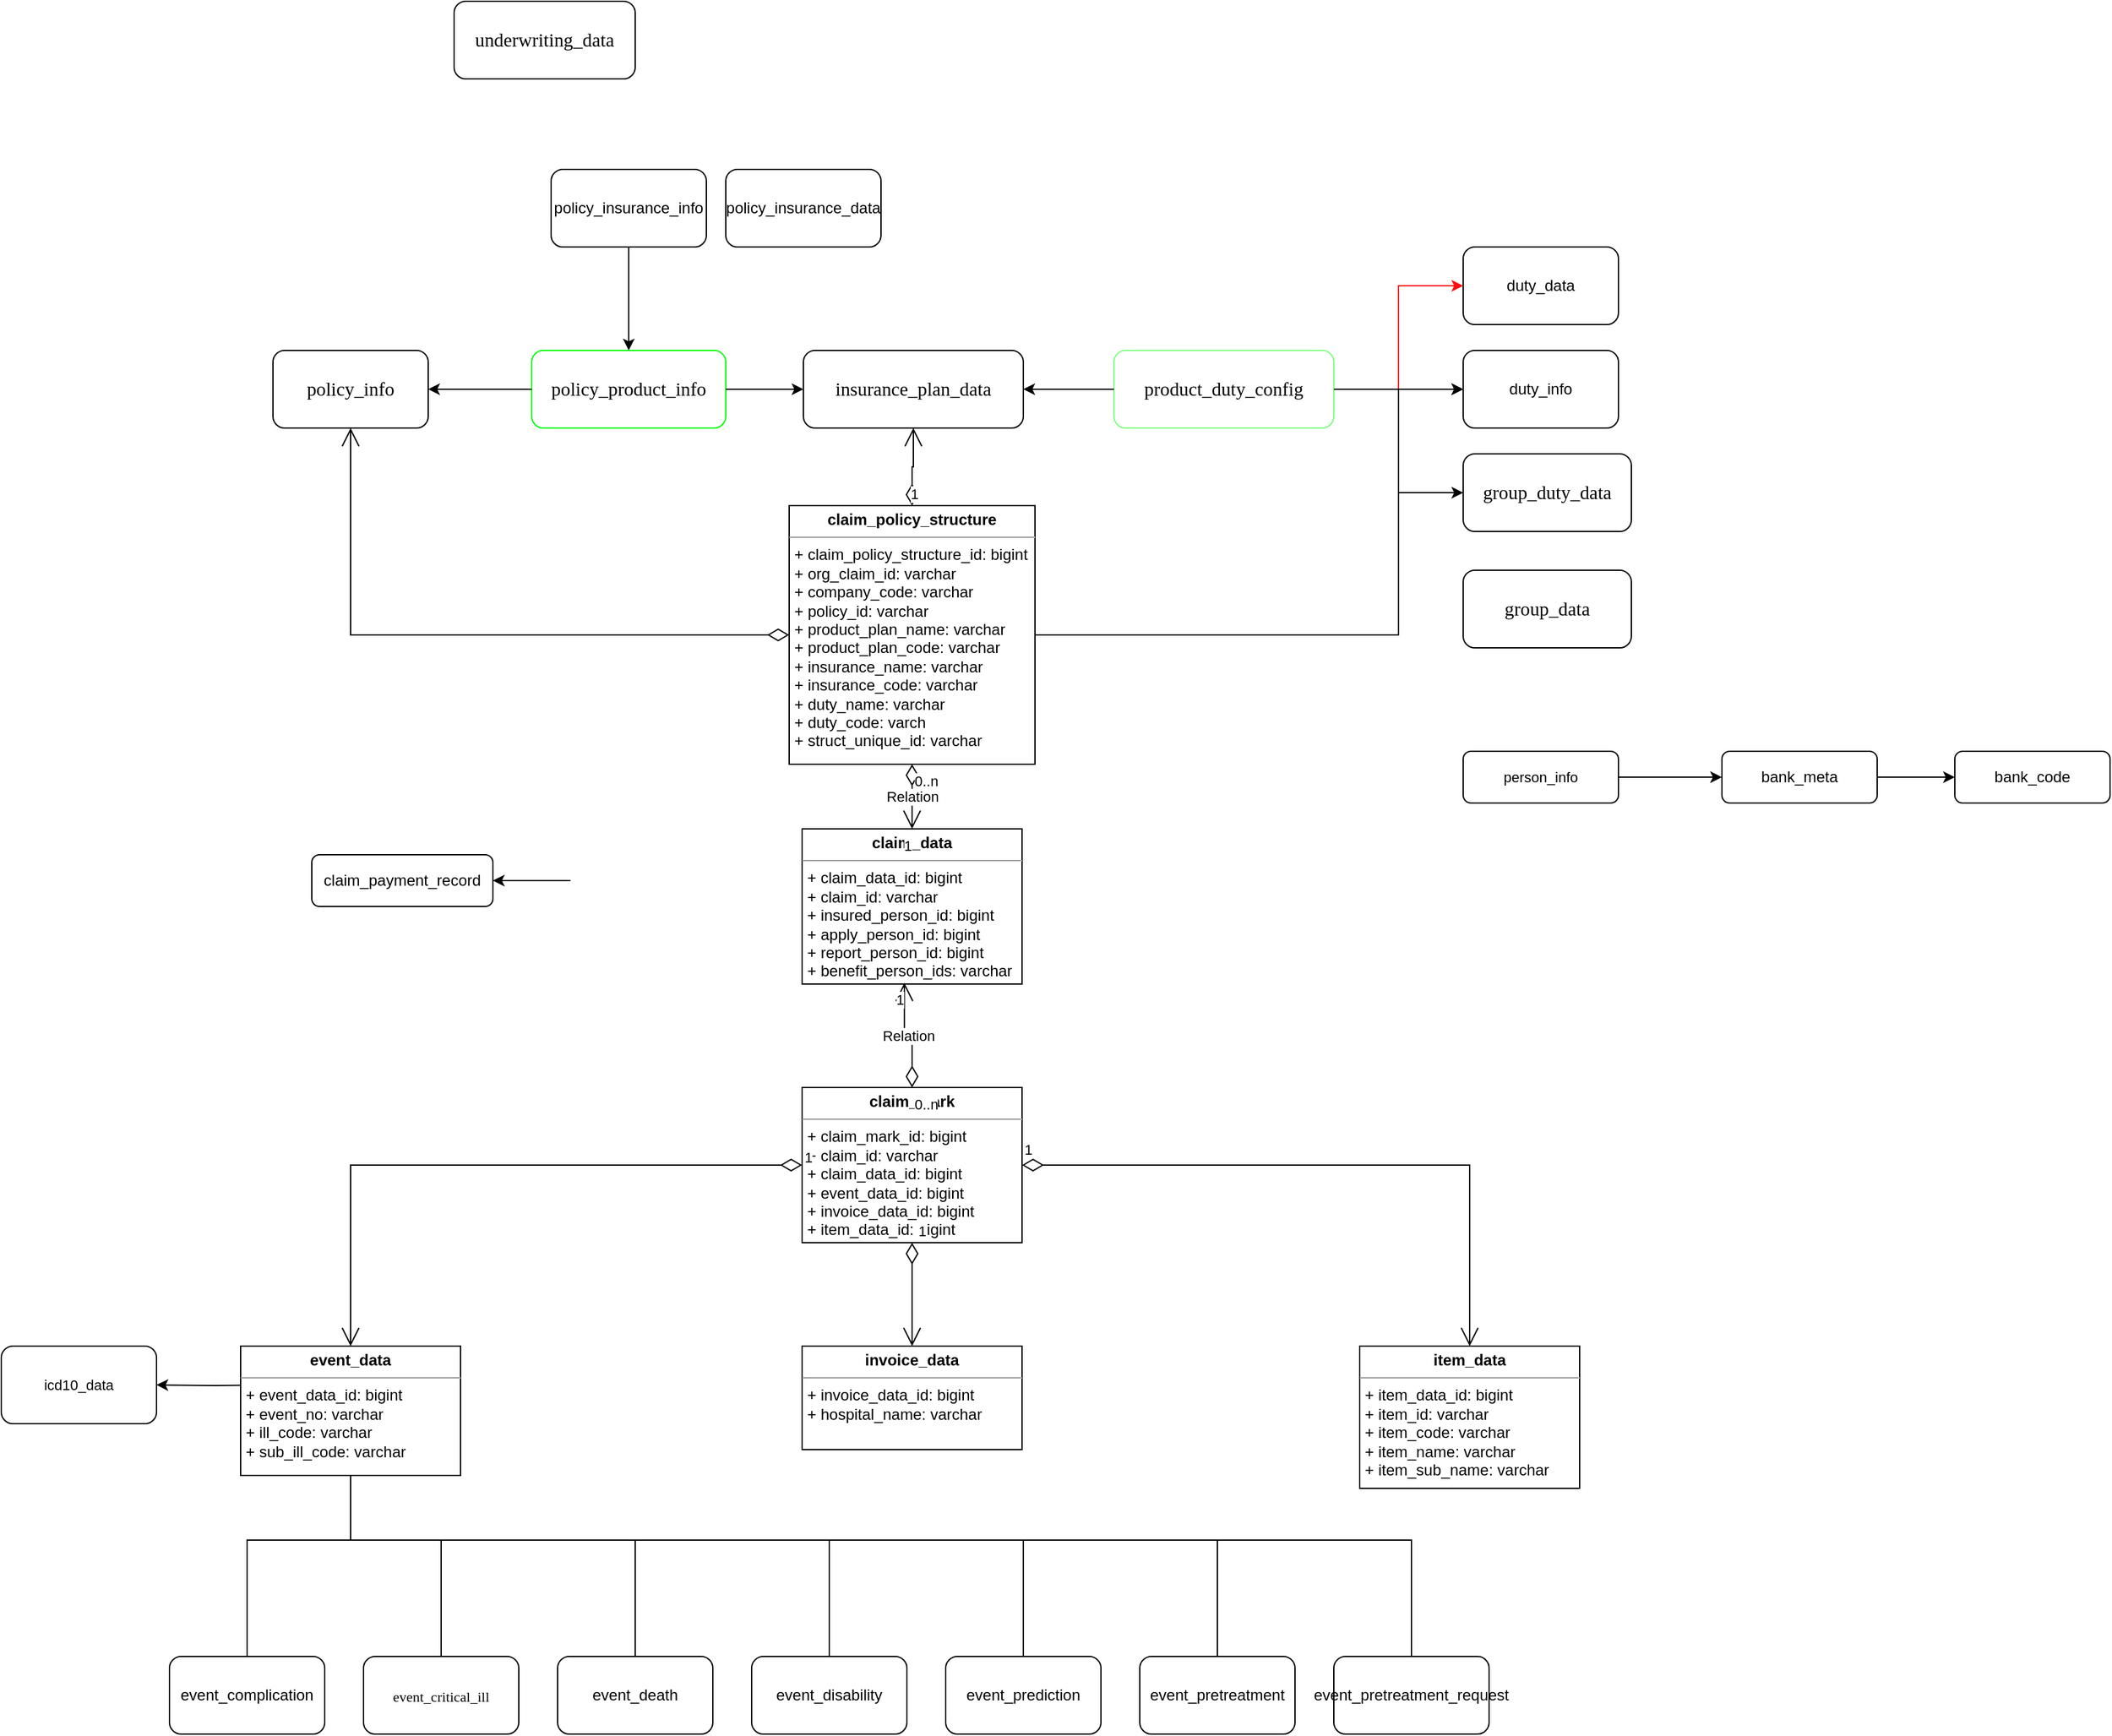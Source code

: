 <mxfile version="18.0.8" type="github">
  <diagram id="wF572Wm0Wm0B_0m2SiIz" name="Page-1">
    <mxGraphModel dx="1868" dy="1901" grid="1" gridSize="10" guides="1" tooltips="1" connect="1" arrows="1" fold="1" page="1" pageScale="1" pageWidth="850" pageHeight="1100" math="0" shadow="0">
      <root>
        <mxCell id="0" />
        <mxCell id="1" parent="0" />
        <mxCell id="cvu3p9xgEHNrfDI-l18D-1" value="bank_meta" style="rounded=1;whiteSpace=wrap;html=1;" parent="1" vertex="1">
          <mxGeometry x="630" y="180" width="120" height="40" as="geometry" />
        </mxCell>
        <mxCell id="cvu3p9xgEHNrfDI-l18D-2" value="bank_code" style="rounded=1;whiteSpace=wrap;html=1;" parent="1" vertex="1">
          <mxGeometry x="810" y="180" width="120" height="40" as="geometry" />
        </mxCell>
        <mxCell id="cvu3p9xgEHNrfDI-l18D-5" value="" style="endArrow=classic;html=1;rounded=0;entryX=0;entryY=0.5;entryDx=0;entryDy=0;exitX=1;exitY=0.5;exitDx=0;exitDy=0;" parent="1" source="cvu3p9xgEHNrfDI-l18D-1" target="cvu3p9xgEHNrfDI-l18D-2" edge="1">
          <mxGeometry width="50" height="50" relative="1" as="geometry">
            <mxPoint x="570" y="240" as="sourcePoint" />
            <mxPoint x="620" y="190" as="targetPoint" />
          </mxGeometry>
        </mxCell>
        <mxCell id="cvu3p9xgEHNrfDI-l18D-7" value="claim_payment_record" style="rounded=1;whiteSpace=wrap;html=1;" parent="1" vertex="1">
          <mxGeometry x="-460" y="260" width="140" height="40" as="geometry" />
        </mxCell>
        <mxCell id="cvu3p9xgEHNrfDI-l18D-8" value="" style="endArrow=classic;html=1;rounded=0;entryX=1;entryY=0.5;entryDx=0;entryDy=0;exitX=0;exitY=0.5;exitDx=0;exitDy=0;" parent="1" target="cvu3p9xgEHNrfDI-l18D-7" edge="1">
          <mxGeometry width="50" height="50" relative="1" as="geometry">
            <mxPoint x="-260" y="280" as="sourcePoint" />
            <mxPoint x="210" y="290" as="targetPoint" />
          </mxGeometry>
        </mxCell>
        <mxCell id="cvu3p9xgEHNrfDI-l18D-14" value="policy_insurance_info" style="rounded=1;whiteSpace=wrap;html=1;" parent="1" vertex="1">
          <mxGeometry x="-275" y="-270" width="120" height="60" as="geometry" />
        </mxCell>
        <mxCell id="cvu3p9xgEHNrfDI-l18D-15" value="duty_data" style="rounded=1;whiteSpace=wrap;html=1;" parent="1" vertex="1">
          <mxGeometry x="430" y="-210" width="120" height="60" as="geometry" />
        </mxCell>
        <mxCell id="cvu3p9xgEHNrfDI-l18D-16" value="duty_info" style="rounded=1;whiteSpace=wrap;html=1;" parent="1" vertex="1">
          <mxGeometry x="430" y="-130" width="120" height="60" as="geometry" />
        </mxCell>
        <mxCell id="cvu3p9xgEHNrfDI-l18D-19" value="&lt;table style=&quot;border-collapse: collapse; width: 141.75pt;&quot; height=&quot;19&quot; width=&quot;189&quot;&gt;&lt;colgroup&gt;&lt;col width=&quot;189&quot;&gt;&lt;/colgroup&gt;&lt;tbody&gt;&lt;tr height=&quot;19&quot;&gt;&lt;td style=&quot;font-size: 11pt; font-family: Calibri; vertical-align: bottom; height: 14.25pt; width: 141.75pt;&quot; width=&quot;189&quot; height=&quot;19&quot; class=&quot;et1&quot;&gt;product_duty_config&lt;/td&gt;&lt;/tr&gt;&lt;/tbody&gt;&lt;/table&gt;" style="rounded=1;whiteSpace=wrap;html=1;strokeColor=#7DFF81;" parent="1" vertex="1">
          <mxGeometry x="160" y="-130" width="170" height="60" as="geometry" />
        </mxCell>
        <mxCell id="cvu3p9xgEHNrfDI-l18D-20" value="" style="edgeStyle=elbowEdgeStyle;elbow=horizontal;endArrow=classic;html=1;rounded=0;entryX=0;entryY=0.5;entryDx=0;entryDy=0;exitX=1;exitY=0.5;exitDx=0;exitDy=0;strokeColor=#FF0D0D;" parent="1" source="cvu3p9xgEHNrfDI-l18D-19" target="cvu3p9xgEHNrfDI-l18D-15" edge="1">
          <mxGeometry width="50" height="50" relative="1" as="geometry">
            <mxPoint x="100" y="100" as="sourcePoint" />
            <mxPoint x="150" y="50" as="targetPoint" />
          </mxGeometry>
        </mxCell>
        <mxCell id="cvu3p9xgEHNrfDI-l18D-21" value="" style="edgeStyle=elbowEdgeStyle;elbow=horizontal;endArrow=classic;html=1;rounded=0;entryX=0;entryY=0.5;entryDx=0;entryDy=0;exitX=1;exitY=0.5;exitDx=0;exitDy=0;" parent="1" source="cvu3p9xgEHNrfDI-l18D-19" target="cvu3p9xgEHNrfDI-l18D-16" edge="1">
          <mxGeometry width="50" height="50" relative="1" as="geometry">
            <mxPoint x="340" y="-120" as="sourcePoint" />
            <mxPoint x="440" y="-170" as="targetPoint" />
          </mxGeometry>
        </mxCell>
        <mxCell id="cvu3p9xgEHNrfDI-l18D-22" value="&lt;table style=&quot;border-collapse: collapse; width: 141.75pt;&quot; height=&quot;19&quot; width=&quot;189&quot;&gt;&lt;colgroup&gt;&lt;col width=&quot;189&quot;&gt;&lt;/colgroup&gt;&lt;tbody&gt;&lt;tr height=&quot;19&quot;&gt;&lt;td style=&quot;font-size: 11pt; font-family: Calibri; vertical-align: bottom; height: 14.25pt; width: 141.75pt;&quot; width=&quot;189&quot; height=&quot;19&quot; class=&quot;et1&quot;&gt;group_duty_data&lt;/td&gt;&lt;/tr&gt;&lt;/tbody&gt;&lt;/table&gt;" style="rounded=1;whiteSpace=wrap;html=1;" parent="1" vertex="1">
          <mxGeometry x="430" y="-50" width="130" height="60" as="geometry" />
        </mxCell>
        <mxCell id="cvu3p9xgEHNrfDI-l18D-23" value="" style="edgeStyle=elbowEdgeStyle;elbow=horizontal;endArrow=classic;html=1;rounded=0;exitX=1;exitY=0.5;exitDx=0;exitDy=0;" parent="1" source="cvu3p9xgEHNrfDI-l18D-19" target="cvu3p9xgEHNrfDI-l18D-22" edge="1">
          <mxGeometry width="50" height="50" relative="1" as="geometry">
            <mxPoint x="340" y="-120" as="sourcePoint" />
            <mxPoint x="440" y="-90" as="targetPoint" />
          </mxGeometry>
        </mxCell>
        <mxCell id="cvu3p9xgEHNrfDI-l18D-25" value="&lt;table style=&quot;border-collapse: collapse; width: 141.75pt;&quot; height=&quot;19&quot; width=&quot;189&quot;&gt;&lt;colgroup&gt;&lt;col width=&quot;189&quot;&gt;&lt;/colgroup&gt;&lt;tbody&gt;&lt;tr height=&quot;19&quot;&gt;&lt;td style=&quot;font-size: 11pt; font-family: Calibri; vertical-align: bottom; height: 14.25pt; width: 141.75pt;&quot; width=&quot;189&quot; height=&quot;19&quot; class=&quot;et1&quot;&gt;insurance_plan_data&lt;/td&gt;&lt;/tr&gt;&lt;/tbody&gt;&lt;/table&gt;" style="rounded=1;whiteSpace=wrap;html=1;" parent="1" vertex="1">
          <mxGeometry x="-80" y="-130" width="170" height="60" as="geometry" />
        </mxCell>
        <mxCell id="cvu3p9xgEHNrfDI-l18D-26" value="" style="endArrow=classic;html=1;rounded=0;exitX=0;exitY=0.5;exitDx=0;exitDy=0;entryX=1;entryY=0.5;entryDx=0;entryDy=0;" parent="1" source="cvu3p9xgEHNrfDI-l18D-19" target="cvu3p9xgEHNrfDI-l18D-25" edge="1">
          <mxGeometry width="50" height="50" relative="1" as="geometry">
            <mxPoint x="100" y="90" as="sourcePoint" />
            <mxPoint x="100" y="-10" as="targetPoint" />
          </mxGeometry>
        </mxCell>
        <mxCell id="cvu3p9xgEHNrfDI-l18D-27" value="&lt;table style=&quot;border-collapse: collapse; width: 141.75pt;&quot; height=&quot;19&quot; width=&quot;189&quot;&gt;&lt;colgroup&gt;&lt;col width=&quot;189&quot;&gt;&lt;/colgroup&gt;&lt;tbody&gt;&lt;tr height=&quot;19&quot;&gt;&lt;td style=&quot;font-size: 11pt; font-family: Calibri; vertical-align: bottom; height: 14.25pt; width: 141.75pt;&quot; width=&quot;189&quot; height=&quot;19&quot; class=&quot;et1&quot;&gt;underwriting_data&lt;/td&gt;&lt;/tr&gt;&lt;/tbody&gt;&lt;/table&gt;" style="rounded=1;whiteSpace=wrap;html=1;" parent="1" vertex="1">
          <mxGeometry x="-350" y="-400" width="140" height="60" as="geometry" />
        </mxCell>
        <mxCell id="cvu3p9xgEHNrfDI-l18D-28" value="&lt;table style=&quot;border-collapse: collapse; width: 141.75pt;&quot; height=&quot;19&quot; width=&quot;189&quot;&gt;&lt;colgroup&gt;&lt;col width=&quot;189&quot;&gt;&lt;/colgroup&gt;&lt;tbody&gt;&lt;tr height=&quot;19&quot;&gt;&lt;td style=&quot;font-size: 11pt; font-family: Calibri; vertical-align: bottom; height: 14.25pt; width: 141.75pt;&quot; width=&quot;189&quot; height=&quot;19&quot; class=&quot;et1&quot;&gt;policy_product_info&lt;/td&gt;&lt;/tr&gt;&lt;/tbody&gt;&lt;/table&gt;" style="rounded=1;whiteSpace=wrap;html=1;strokeColor=#00FF00;" parent="1" vertex="1">
          <mxGeometry x="-290" y="-130" width="150" height="60" as="geometry" />
        </mxCell>
        <mxCell id="cvu3p9xgEHNrfDI-l18D-29" value="" style="endArrow=classic;html=1;rounded=0;exitX=1;exitY=0.5;exitDx=0;exitDy=0;" parent="1" source="cvu3p9xgEHNrfDI-l18D-28" target="cvu3p9xgEHNrfDI-l18D-25" edge="1">
          <mxGeometry width="50" height="50" relative="1" as="geometry">
            <mxPoint x="-150" y="-70" as="sourcePoint" />
            <mxPoint x="150" y="30" as="targetPoint" />
          </mxGeometry>
        </mxCell>
        <mxCell id="cvu3p9xgEHNrfDI-l18D-31" value="&lt;table style=&quot;border-collapse: collapse; width: 141.75pt;&quot; height=&quot;19&quot; width=&quot;189&quot;&gt;&lt;colgroup&gt;&lt;col width=&quot;189&quot;&gt;&lt;/colgroup&gt;&lt;tbody&gt;&lt;tr height=&quot;19&quot;&gt;&lt;td style=&quot;font-size: 11pt; font-family: Calibri; vertical-align: bottom; height: 14.25pt; width: 141.75pt;&quot; width=&quot;189&quot; height=&quot;19&quot; class=&quot;et1&quot;&gt;policy_info&lt;/td&gt;&lt;/tr&gt;&lt;/tbody&gt;&lt;/table&gt;" style="rounded=1;whiteSpace=wrap;html=1;strokeColor=#000000;" parent="1" vertex="1">
          <mxGeometry x="-490" y="-130" width="120" height="60" as="geometry" />
        </mxCell>
        <mxCell id="cvu3p9xgEHNrfDI-l18D-32" value="" style="endArrow=classic;html=1;rounded=0;exitX=0;exitY=0.5;exitDx=0;exitDy=0;" parent="1" source="cvu3p9xgEHNrfDI-l18D-28" target="cvu3p9xgEHNrfDI-l18D-31" edge="1">
          <mxGeometry width="50" height="50" relative="1" as="geometry">
            <mxPoint x="-130" y="-90" as="sourcePoint" />
            <mxPoint x="-70" y="-90" as="targetPoint" />
          </mxGeometry>
        </mxCell>
        <mxCell id="cvu3p9xgEHNrfDI-l18D-34" value="" style="edgeStyle=elbowEdgeStyle;elbow=horizontal;endArrow=classic;html=1;rounded=0;exitX=1;exitY=0.5;exitDx=0;exitDy=0;entryX=0;entryY=0.5;entryDx=0;entryDy=0;" parent="1" source="ajCOfBEJE4QMOuxgTfMa-7" target="cvu3p9xgEHNrfDI-l18D-16" edge="1">
          <mxGeometry width="50" height="50" relative="1" as="geometry">
            <mxPoint x="90" y="47.5" as="sourcePoint" />
            <mxPoint x="330" y="20" as="targetPoint" />
            <Array as="points">
              <mxPoint x="380" y="80" />
            </Array>
          </mxGeometry>
        </mxCell>
        <mxCell id="cvu3p9xgEHNrfDI-l18D-35" value="" style="endArrow=classic;html=1;rounded=0;exitX=0.5;exitY=1;exitDx=0;exitDy=0;entryX=0.5;entryY=0;entryDx=0;entryDy=0;" parent="1" source="cvu3p9xgEHNrfDI-l18D-14" target="cvu3p9xgEHNrfDI-l18D-28" edge="1">
          <mxGeometry width="50" height="50" relative="1" as="geometry">
            <mxPoint x="-20" y="30" as="sourcePoint" />
            <mxPoint x="30" y="-20" as="targetPoint" />
          </mxGeometry>
        </mxCell>
        <mxCell id="cvu3p9xgEHNrfDI-l18D-36" value="policy_insurance_data" style="rounded=1;whiteSpace=wrap;html=1;" parent="1" vertex="1">
          <mxGeometry x="-140" y="-270" width="120" height="60" as="geometry" />
        </mxCell>
        <mxCell id="cvu3p9xgEHNrfDI-l18D-65" style="edgeStyle=orthogonalEdgeStyle;rounded=0;orthogonalLoop=1;jettySize=auto;html=1;exitX=0;exitY=0.5;exitDx=0;exitDy=0;entryX=1;entryY=0.5;entryDx=0;entryDy=0;fontSize=11;strokeColor=#000000;" parent="1" target="cvu3p9xgEHNrfDI-l18D-64" edge="1">
          <mxGeometry relative="1" as="geometry">
            <mxPoint x="-490" y="670" as="sourcePoint" />
          </mxGeometry>
        </mxCell>
        <mxCell id="cvu3p9xgEHNrfDI-l18D-44" value="&lt;table style=&quot;border-collapse: collapse; width: 141.75pt;&quot; height=&quot;19&quot; width=&quot;189&quot;&gt;&lt;colgroup&gt;&lt;col width=&quot;189&quot;&gt;&lt;/colgroup&gt;&lt;tbody&gt;&lt;tr height=&quot;19&quot;&gt;&lt;td style=&quot;font-size: 11pt; font-family: Calibri; vertical-align: bottom; height: 14.25pt; width: 141.75pt;&quot; width=&quot;189&quot; height=&quot;19&quot; class=&quot;et1&quot;&gt;group_data&lt;/td&gt;&lt;/tr&gt;&lt;/tbody&gt;&lt;/table&gt;" style="rounded=1;whiteSpace=wrap;html=1;" parent="1" vertex="1">
          <mxGeometry x="430" y="40" width="130" height="60" as="geometry" />
        </mxCell>
        <mxCell id="cvu3p9xgEHNrfDI-l18D-48" value="event_complication" style="rounded=1;whiteSpace=wrap;html=1;strokeColor=#000000;" parent="1" vertex="1">
          <mxGeometry x="-570" y="880" width="120" height="60" as="geometry" />
        </mxCell>
        <mxCell id="cvu3p9xgEHNrfDI-l18D-49" value="" style="edgeStyle=elbowEdgeStyle;elbow=vertical;endArrow=classic;html=1;rounded=0;strokeColor=#000000;exitX=0.5;exitY=0;exitDx=0;exitDy=0;entryX=0.5;entryY=1;entryDx=0;entryDy=0;" parent="1" source="cvu3p9xgEHNrfDI-l18D-48" edge="1">
          <mxGeometry width="50" height="50" relative="1" as="geometry">
            <mxPoint x="-220" y="840" as="sourcePoint" />
            <mxPoint x="-430" y="700" as="targetPoint" />
          </mxGeometry>
        </mxCell>
        <mxCell id="cvu3p9xgEHNrfDI-l18D-50" value="&lt;table style=&quot;border-collapse: collapse; width: 141.75pt;&quot; height=&quot;19&quot; width=&quot;189&quot;&gt;&lt;colgroup&gt;&lt;col width=&quot;189&quot;&gt;&lt;/colgroup&gt;&lt;tbody&gt;&lt;tr height=&quot;19&quot;&gt;&lt;td style=&quot;font-size: 11pt; font-family: Calibri; vertical-align: bottom; height: 14.25pt; width: 141.75pt;&quot; width=&quot;189&quot; height=&quot;19&quot; class=&quot;et1&quot;&gt;&lt;font style=&quot;font-size: 11px;&quot;&gt;event_critical_ill&lt;/font&gt;&lt;/td&gt;&lt;/tr&gt;&lt;/tbody&gt;&lt;/table&gt;" style="rounded=1;whiteSpace=wrap;html=1;strokeColor=#000000;" parent="1" vertex="1">
          <mxGeometry x="-420" y="880" width="120" height="60" as="geometry" />
        </mxCell>
        <mxCell id="cvu3p9xgEHNrfDI-l18D-51" value="" style="edgeStyle=elbowEdgeStyle;elbow=vertical;endArrow=classic;html=1;rounded=0;strokeColor=#000000;exitX=0.5;exitY=0;exitDx=0;exitDy=0;entryX=0.5;entryY=1;entryDx=0;entryDy=0;" parent="1" source="cvu3p9xgEHNrfDI-l18D-50" edge="1">
          <mxGeometry width="50" height="50" relative="1" as="geometry">
            <mxPoint x="-220" y="830" as="sourcePoint" />
            <mxPoint x="-430" y="700" as="targetPoint" />
          </mxGeometry>
        </mxCell>
        <mxCell id="cvu3p9xgEHNrfDI-l18D-52" value="event_death" style="rounded=1;whiteSpace=wrap;html=1;strokeColor=#000000;" parent="1" vertex="1">
          <mxGeometry x="-270" y="880" width="120" height="60" as="geometry" />
        </mxCell>
        <mxCell id="cvu3p9xgEHNrfDI-l18D-53" value="event_disability" style="rounded=1;whiteSpace=wrap;html=1;strokeColor=#000000;" parent="1" vertex="1">
          <mxGeometry x="-120" y="880" width="120" height="60" as="geometry" />
        </mxCell>
        <mxCell id="cvu3p9xgEHNrfDI-l18D-54" value="event_prediction" style="rounded=1;whiteSpace=wrap;html=1;strokeColor=#000000;" parent="1" vertex="1">
          <mxGeometry x="30" y="880" width="120" height="60" as="geometry" />
        </mxCell>
        <mxCell id="cvu3p9xgEHNrfDI-l18D-55" value="" style="edgeStyle=elbowEdgeStyle;elbow=vertical;endArrow=classic;html=1;rounded=0;strokeColor=#000000;exitX=0.5;exitY=0;exitDx=0;exitDy=0;entryX=0.5;entryY=1;entryDx=0;entryDy=0;" parent="1" source="cvu3p9xgEHNrfDI-l18D-52" edge="1">
          <mxGeometry width="50" height="50" relative="1" as="geometry">
            <mxPoint x="-440" y="840" as="sourcePoint" />
            <mxPoint x="-430" y="700" as="targetPoint" />
          </mxGeometry>
        </mxCell>
        <mxCell id="cvu3p9xgEHNrfDI-l18D-56" value="" style="edgeStyle=elbowEdgeStyle;elbow=vertical;endArrow=classic;html=1;rounded=0;strokeColor=#000000;exitX=0.5;exitY=0;exitDx=0;exitDy=0;entryX=0.5;entryY=1;entryDx=0;entryDy=0;" parent="1" source="cvu3p9xgEHNrfDI-l18D-53" edge="1">
          <mxGeometry width="50" height="50" relative="1" as="geometry">
            <mxPoint x="-490" y="780" as="sourcePoint" />
            <mxPoint x="-430" y="700" as="targetPoint" />
          </mxGeometry>
        </mxCell>
        <mxCell id="cvu3p9xgEHNrfDI-l18D-57" value="" style="edgeStyle=elbowEdgeStyle;elbow=vertical;endArrow=classic;html=1;rounded=0;strokeColor=#000000;exitX=0.5;exitY=0;exitDx=0;exitDy=0;" parent="1" source="cvu3p9xgEHNrfDI-l18D-54" edge="1">
          <mxGeometry width="50" height="50" relative="1" as="geometry">
            <mxPoint x="-480" y="790" as="sourcePoint" />
            <mxPoint x="-430" y="700" as="targetPoint" />
          </mxGeometry>
        </mxCell>
        <mxCell id="cvu3p9xgEHNrfDI-l18D-58" value="event_pretreatment_request" style="rounded=1;whiteSpace=wrap;html=1;strokeColor=#000000;" parent="1" vertex="1">
          <mxGeometry x="330" y="880" width="120" height="60" as="geometry" />
        </mxCell>
        <mxCell id="cvu3p9xgEHNrfDI-l18D-59" value="event_pretreatment" style="rounded=1;whiteSpace=wrap;html=1;strokeColor=#000000;" parent="1" vertex="1">
          <mxGeometry x="180" y="880" width="120" height="60" as="geometry" />
        </mxCell>
        <mxCell id="cvu3p9xgEHNrfDI-l18D-60" value="" style="edgeStyle=elbowEdgeStyle;elbow=vertical;endArrow=classic;html=1;rounded=0;strokeColor=#000000;entryX=0.5;entryY=1;entryDx=0;entryDy=0;" parent="1" source="cvu3p9xgEHNrfDI-l18D-59" edge="1">
          <mxGeometry width="50" height="50" relative="1" as="geometry">
            <mxPoint x="-190" y="780" as="sourcePoint" />
            <mxPoint x="-430" y="700" as="targetPoint" />
          </mxGeometry>
        </mxCell>
        <mxCell id="cvu3p9xgEHNrfDI-l18D-61" value="" style="edgeStyle=elbowEdgeStyle;elbow=vertical;endArrow=classic;html=1;rounded=0;strokeColor=#000000;exitX=0.5;exitY=0;exitDx=0;exitDy=0;entryX=0.5;entryY=1;entryDx=0;entryDy=0;" parent="1" source="cvu3p9xgEHNrfDI-l18D-58" edge="1">
          <mxGeometry width="50" height="50" relative="1" as="geometry">
            <mxPoint x="-180" y="790" as="sourcePoint" />
            <mxPoint x="-430" y="700" as="targetPoint" />
          </mxGeometry>
        </mxCell>
        <mxCell id="cvu3p9xgEHNrfDI-l18D-62" value="person_info" style="rounded=1;whiteSpace=wrap;html=1;fontSize=11;strokeColor=#000000;" parent="1" vertex="1">
          <mxGeometry x="430" y="180" width="120" height="40" as="geometry" />
        </mxCell>
        <mxCell id="cvu3p9xgEHNrfDI-l18D-63" value="" style="endArrow=classic;html=1;rounded=0;fontSize=11;strokeColor=#000000;entryX=0;entryY=0.5;entryDx=0;entryDy=0;exitX=1;exitY=0.5;exitDx=0;exitDy=0;" parent="1" source="cvu3p9xgEHNrfDI-l18D-62" target="cvu3p9xgEHNrfDI-l18D-1" edge="1">
          <mxGeometry width="50" height="50" relative="1" as="geometry">
            <mxPoint x="360" y="230" as="sourcePoint" />
            <mxPoint x="410" y="180" as="targetPoint" />
          </mxGeometry>
        </mxCell>
        <mxCell id="cvu3p9xgEHNrfDI-l18D-64" value="icd10_data" style="rounded=1;whiteSpace=wrap;html=1;fontSize=11;strokeColor=#000000;" parent="1" vertex="1">
          <mxGeometry x="-700" y="640" width="120" height="60" as="geometry" />
        </mxCell>
        <mxCell id="ajCOfBEJE4QMOuxgTfMa-1" value="&lt;p style=&quot;margin:0px;margin-top:4px;text-align:center;&quot;&gt;&lt;b&gt;claim_data&lt;/b&gt;&lt;/p&gt;&lt;hr size=&quot;1&quot;&gt;&lt;p style=&quot;margin:0px;margin-left:4px;&quot;&gt;+ claim_data_id: bigint&lt;/p&gt;&lt;p style=&quot;margin:0px;margin-left:4px;&quot;&gt;+ claim_id: varchar&lt;/p&gt;&lt;p style=&quot;margin:0px;margin-left:4px;&quot;&gt;+ insured_person_id: bigint&lt;/p&gt;&lt;p style=&quot;margin:0px;margin-left:4px;&quot;&gt;+ apply_person_id: bigint&lt;/p&gt;&lt;p style=&quot;margin:0px;margin-left:4px;&quot;&gt;+ report_person_id: bigint&lt;/p&gt;&lt;p style=&quot;margin:0px;margin-left:4px;&quot;&gt;+ benefit_person_ids: varchar&lt;/p&gt;" style="verticalAlign=top;align=left;overflow=fill;fontSize=12;fontFamily=Helvetica;html=1;" vertex="1" parent="1">
          <mxGeometry x="-81" y="240" width="170" height="120" as="geometry" />
        </mxCell>
        <mxCell id="ajCOfBEJE4QMOuxgTfMa-2" value="Relation" style="endArrow=open;html=1;endSize=12;startArrow=diamondThin;startSize=14;startFill=0;edgeStyle=orthogonalEdgeStyle;rounded=0;exitX=0.5;exitY=1;exitDx=0;exitDy=0;" edge="1" parent="1" source="ajCOfBEJE4QMOuxgTfMa-7" target="ajCOfBEJE4QMOuxgTfMa-1">
          <mxGeometry relative="1" as="geometry">
            <mxPoint x="5" y="130" as="sourcePoint" />
            <mxPoint x="40" y="110" as="targetPoint" />
          </mxGeometry>
        </mxCell>
        <mxCell id="ajCOfBEJE4QMOuxgTfMa-3" value="0..n" style="edgeLabel;resizable=0;html=1;align=left;verticalAlign=top;" connectable="0" vertex="1" parent="ajCOfBEJE4QMOuxgTfMa-2">
          <mxGeometry x="-1" relative="1" as="geometry" />
        </mxCell>
        <mxCell id="ajCOfBEJE4QMOuxgTfMa-4" value="1" style="edgeLabel;resizable=0;html=1;align=right;verticalAlign=top;" connectable="0" vertex="1" parent="ajCOfBEJE4QMOuxgTfMa-2">
          <mxGeometry x="1" relative="1" as="geometry" />
        </mxCell>
        <mxCell id="ajCOfBEJE4QMOuxgTfMa-5" value="1" style="endArrow=open;html=1;endSize=12;startArrow=diamondThin;startSize=14;startFill=0;edgeStyle=orthogonalEdgeStyle;align=left;verticalAlign=bottom;rounded=0;exitX=0.5;exitY=0;exitDx=0;exitDy=0;entryX=0.5;entryY=1;entryDx=0;entryDy=0;" edge="1" parent="1" source="ajCOfBEJE4QMOuxgTfMa-7" target="cvu3p9xgEHNrfDI-l18D-25">
          <mxGeometry x="-1" y="3" relative="1" as="geometry">
            <mxPoint x="5" y="20" as="sourcePoint" />
            <mxPoint x="150" y="-1" as="targetPoint" />
          </mxGeometry>
        </mxCell>
        <mxCell id="ajCOfBEJE4QMOuxgTfMa-6" value="1" style="endArrow=open;html=1;endSize=12;startArrow=diamondThin;startSize=14;startFill=0;edgeStyle=orthogonalEdgeStyle;align=left;verticalAlign=bottom;rounded=0;exitX=0;exitY=0.5;exitDx=0;exitDy=0;entryX=0.5;entryY=1;entryDx=0;entryDy=0;" edge="1" parent="1" source="ajCOfBEJE4QMOuxgTfMa-7" target="cvu3p9xgEHNrfDI-l18D-31">
          <mxGeometry x="-1" y="3" relative="1" as="geometry">
            <mxPoint x="-80" y="75" as="sourcePoint" />
            <mxPoint x="15" y="-60" as="targetPoint" />
          </mxGeometry>
        </mxCell>
        <mxCell id="ajCOfBEJE4QMOuxgTfMa-7" value="&lt;p style=&quot;margin:0px;margin-top:4px;text-align:center;&quot;&gt;&lt;b&gt;claim_policy_structure&lt;/b&gt;&lt;/p&gt;&lt;hr size=&quot;1&quot;&gt;&lt;p style=&quot;margin:0px;margin-left:4px;&quot;&gt;+ claim_policy_structure_id: bigint&lt;/p&gt;&lt;p style=&quot;margin:0px;margin-left:4px;&quot;&gt;+ org_claim_id: varchar&lt;/p&gt;&lt;p style=&quot;margin:0px;margin-left:4px;&quot;&gt;+ company_code: varchar&lt;/p&gt;&lt;p style=&quot;margin:0px;margin-left:4px;&quot;&gt;+ policy_id: varchar&lt;/p&gt;&lt;p style=&quot;margin:0px;margin-left:4px;&quot;&gt;+ product_plan_name: varchar&lt;/p&gt;&lt;p style=&quot;margin:0px;margin-left:4px;&quot;&gt;+ product_plan_code: varchar&lt;/p&gt;&lt;p style=&quot;margin:0px;margin-left:4px;&quot;&gt;+ insurance_name: varchar&lt;/p&gt;&lt;p style=&quot;margin:0px;margin-left:4px;&quot;&gt;+ insurance_code: varchar&lt;/p&gt;&lt;p style=&quot;margin:0px;margin-left:4px;&quot;&gt;+ duty_name: varchar&lt;/p&gt;&lt;p style=&quot;margin:0px;margin-left:4px;&quot;&gt;+ duty_code: varch&lt;/p&gt;&lt;p style=&quot;margin:0px;margin-left:4px;&quot;&gt;+ struct_unique_id: varchar&lt;/p&gt;" style="verticalAlign=top;align=left;overflow=fill;fontSize=12;fontFamily=Helvetica;html=1;" vertex="1" parent="1">
          <mxGeometry x="-91" y="-10" width="190" height="200" as="geometry" />
        </mxCell>
        <mxCell id="ajCOfBEJE4QMOuxgTfMa-8" value="&lt;p style=&quot;margin:0px;margin-top:4px;text-align:center;&quot;&gt;&lt;b&gt;claim_mark&lt;/b&gt;&lt;/p&gt;&lt;hr size=&quot;1&quot;&gt;&lt;p style=&quot;margin:0px;margin-left:4px;&quot;&gt;+ claim_mark_id: bigint&lt;/p&gt;&lt;p style=&quot;margin:0px;margin-left:4px;&quot;&gt;+ claim_id: varchar&lt;/p&gt;&lt;p style=&quot;margin:0px;margin-left:4px;&quot;&gt;+ claim_data_id: bigint&lt;/p&gt;&lt;p style=&quot;margin:0px;margin-left:4px;&quot;&gt;+ event_data_id: bigint&lt;/p&gt;&lt;p style=&quot;margin:0px;margin-left:4px;&quot;&gt;+ invoice_data_id: bigint&lt;/p&gt;&lt;p style=&quot;margin:0px;margin-left:4px;&quot;&gt;+ item_data_id: bigint&lt;/p&gt;" style="verticalAlign=top;align=left;overflow=fill;fontSize=12;fontFamily=Helvetica;html=1;" vertex="1" parent="1">
          <mxGeometry x="-81" y="440" width="170" height="120" as="geometry" />
        </mxCell>
        <mxCell id="ajCOfBEJE4QMOuxgTfMa-9" value="Relation" style="endArrow=open;html=1;endSize=12;startArrow=diamondThin;startSize=14;startFill=0;edgeStyle=orthogonalEdgeStyle;rounded=0;exitX=0.5;exitY=0;exitDx=0;exitDy=0;entryX=0.465;entryY=0.992;entryDx=0;entryDy=0;entryPerimeter=0;" edge="1" parent="1" source="ajCOfBEJE4QMOuxgTfMa-8" target="ajCOfBEJE4QMOuxgTfMa-1">
          <mxGeometry relative="1" as="geometry">
            <mxPoint x="14" y="200" as="sourcePoint" />
            <mxPoint x="14" y="250" as="targetPoint" />
          </mxGeometry>
        </mxCell>
        <mxCell id="ajCOfBEJE4QMOuxgTfMa-10" value="0..n" style="edgeLabel;resizable=0;html=1;align=left;verticalAlign=top;" connectable="0" vertex="1" parent="ajCOfBEJE4QMOuxgTfMa-9">
          <mxGeometry x="-1" relative="1" as="geometry" />
        </mxCell>
        <mxCell id="ajCOfBEJE4QMOuxgTfMa-11" value="1" style="edgeLabel;resizable=0;html=1;align=right;verticalAlign=top;" connectable="0" vertex="1" parent="ajCOfBEJE4QMOuxgTfMa-9">
          <mxGeometry x="1" relative="1" as="geometry" />
        </mxCell>
        <mxCell id="ajCOfBEJE4QMOuxgTfMa-12" value="1" style="endArrow=open;html=1;endSize=12;startArrow=diamondThin;startSize=14;startFill=0;edgeStyle=orthogonalEdgeStyle;align=left;verticalAlign=bottom;rounded=0;exitX=1;exitY=0.5;exitDx=0;exitDy=0;entryX=0.5;entryY=0;entryDx=0;entryDy=0;" edge="1" parent="1" source="ajCOfBEJE4QMOuxgTfMa-8" target="ajCOfBEJE4QMOuxgTfMa-16">
          <mxGeometry x="-1" y="3" relative="1" as="geometry">
            <mxPoint x="-81" y="100" as="sourcePoint" />
            <mxPoint x="440" y="640" as="targetPoint" />
          </mxGeometry>
        </mxCell>
        <mxCell id="ajCOfBEJE4QMOuxgTfMa-13" value="1" style="endArrow=open;html=1;endSize=12;startArrow=diamondThin;startSize=14;startFill=0;edgeStyle=orthogonalEdgeStyle;align=left;verticalAlign=bottom;rounded=0;exitX=0.5;exitY=1;exitDx=0;exitDy=0;entryX=0.5;entryY=0;entryDx=0;entryDy=0;" edge="1" parent="1" source="ajCOfBEJE4QMOuxgTfMa-8" target="ajCOfBEJE4QMOuxgTfMa-15">
          <mxGeometry x="-1" y="3" relative="1" as="geometry">
            <mxPoint x="99" y="510" as="sourcePoint" />
            <mxPoint y="650" as="targetPoint" />
          </mxGeometry>
        </mxCell>
        <mxCell id="ajCOfBEJE4QMOuxgTfMa-14" value="1" style="endArrow=open;html=1;endSize=12;startArrow=diamondThin;startSize=14;startFill=0;edgeStyle=orthogonalEdgeStyle;align=left;verticalAlign=bottom;rounded=0;exitX=0;exitY=0.5;exitDx=0;exitDy=0;entryX=0.5;entryY=0;entryDx=0;entryDy=0;" edge="1" parent="1" source="ajCOfBEJE4QMOuxgTfMa-8" target="ajCOfBEJE4QMOuxgTfMa-17">
          <mxGeometry x="-1" y="3" relative="1" as="geometry">
            <mxPoint x="14" y="570" as="sourcePoint" />
            <mxPoint x="-430" y="640" as="targetPoint" />
          </mxGeometry>
        </mxCell>
        <mxCell id="ajCOfBEJE4QMOuxgTfMa-15" value="&lt;p style=&quot;margin:0px;margin-top:4px;text-align:center;&quot;&gt;&lt;b&gt;invoice_data&lt;/b&gt;&lt;/p&gt;&lt;hr size=&quot;1&quot;&gt;&lt;p style=&quot;margin:0px;margin-left:4px;&quot;&gt;+ invoice_data_id: bigint&lt;/p&gt;&lt;p style=&quot;margin:0px;margin-left:4px;&quot;&gt;+ hospital_name: varchar&lt;/p&gt;" style="verticalAlign=top;align=left;overflow=fill;fontSize=12;fontFamily=Helvetica;html=1;" vertex="1" parent="1">
          <mxGeometry x="-81" y="640" width="170" height="80" as="geometry" />
        </mxCell>
        <mxCell id="ajCOfBEJE4QMOuxgTfMa-16" value="&lt;p style=&quot;margin:0px;margin-top:4px;text-align:center;&quot;&gt;&lt;b&gt;item_data&lt;/b&gt;&lt;/p&gt;&lt;hr size=&quot;1&quot;&gt;&lt;p style=&quot;margin:0px;margin-left:4px;&quot;&gt;+ item_data_id: bigint&lt;/p&gt;&lt;p style=&quot;margin:0px;margin-left:4px;&quot;&gt;+ item_id: varchar&lt;/p&gt;&lt;p style=&quot;margin:0px;margin-left:4px;&quot;&gt;+ item_code: varchar&lt;/p&gt;&lt;p style=&quot;margin:0px;margin-left:4px;&quot;&gt;+ item_name: varchar&lt;/p&gt;&lt;p style=&quot;margin:0px;margin-left:4px;&quot;&gt;+ item_sub_name: varchar&lt;/p&gt;" style="verticalAlign=top;align=left;overflow=fill;fontSize=12;fontFamily=Helvetica;html=1;" vertex="1" parent="1">
          <mxGeometry x="350" y="640" width="170" height="110" as="geometry" />
        </mxCell>
        <mxCell id="ajCOfBEJE4QMOuxgTfMa-17" value="&lt;p style=&quot;margin:0px;margin-top:4px;text-align:center;&quot;&gt;&lt;b&gt;event_data&lt;/b&gt;&lt;/p&gt;&lt;hr size=&quot;1&quot;&gt;&lt;p style=&quot;margin:0px;margin-left:4px;&quot;&gt;+ event_data_id: bigint&lt;/p&gt;&lt;p style=&quot;margin:0px;margin-left:4px;&quot;&gt;+ event_no: varchar&lt;/p&gt;&lt;p style=&quot;margin:0px;margin-left:4px;&quot;&gt;+ ill_code: varchar&lt;/p&gt;&lt;p style=&quot;margin:0px;margin-left:4px;&quot;&gt;+ sub_ill_code: varchar&lt;/p&gt;" style="verticalAlign=top;align=left;overflow=fill;fontSize=12;fontFamily=Helvetica;html=1;" vertex="1" parent="1">
          <mxGeometry x="-515" y="640" width="170" height="100" as="geometry" />
        </mxCell>
      </root>
    </mxGraphModel>
  </diagram>
</mxfile>
